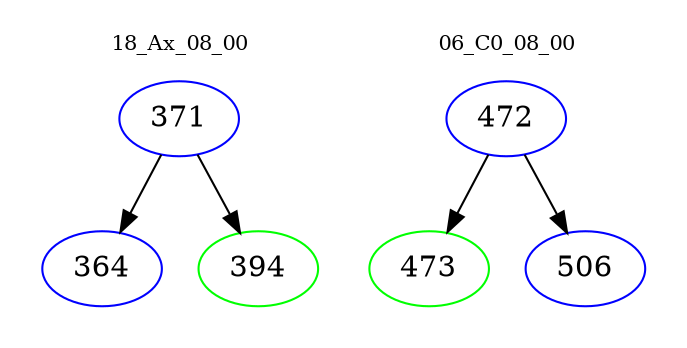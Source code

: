 digraph{
subgraph cluster_0 {
color = white
label = "18_Ax_08_00";
fontsize=10;
T0_371 [label="371", color="blue"]
T0_371 -> T0_364 [color="black"]
T0_364 [label="364", color="blue"]
T0_371 -> T0_394 [color="black"]
T0_394 [label="394", color="green"]
}
subgraph cluster_1 {
color = white
label = "06_C0_08_00";
fontsize=10;
T1_472 [label="472", color="blue"]
T1_472 -> T1_473 [color="black"]
T1_473 [label="473", color="green"]
T1_472 -> T1_506 [color="black"]
T1_506 [label="506", color="blue"]
}
}
